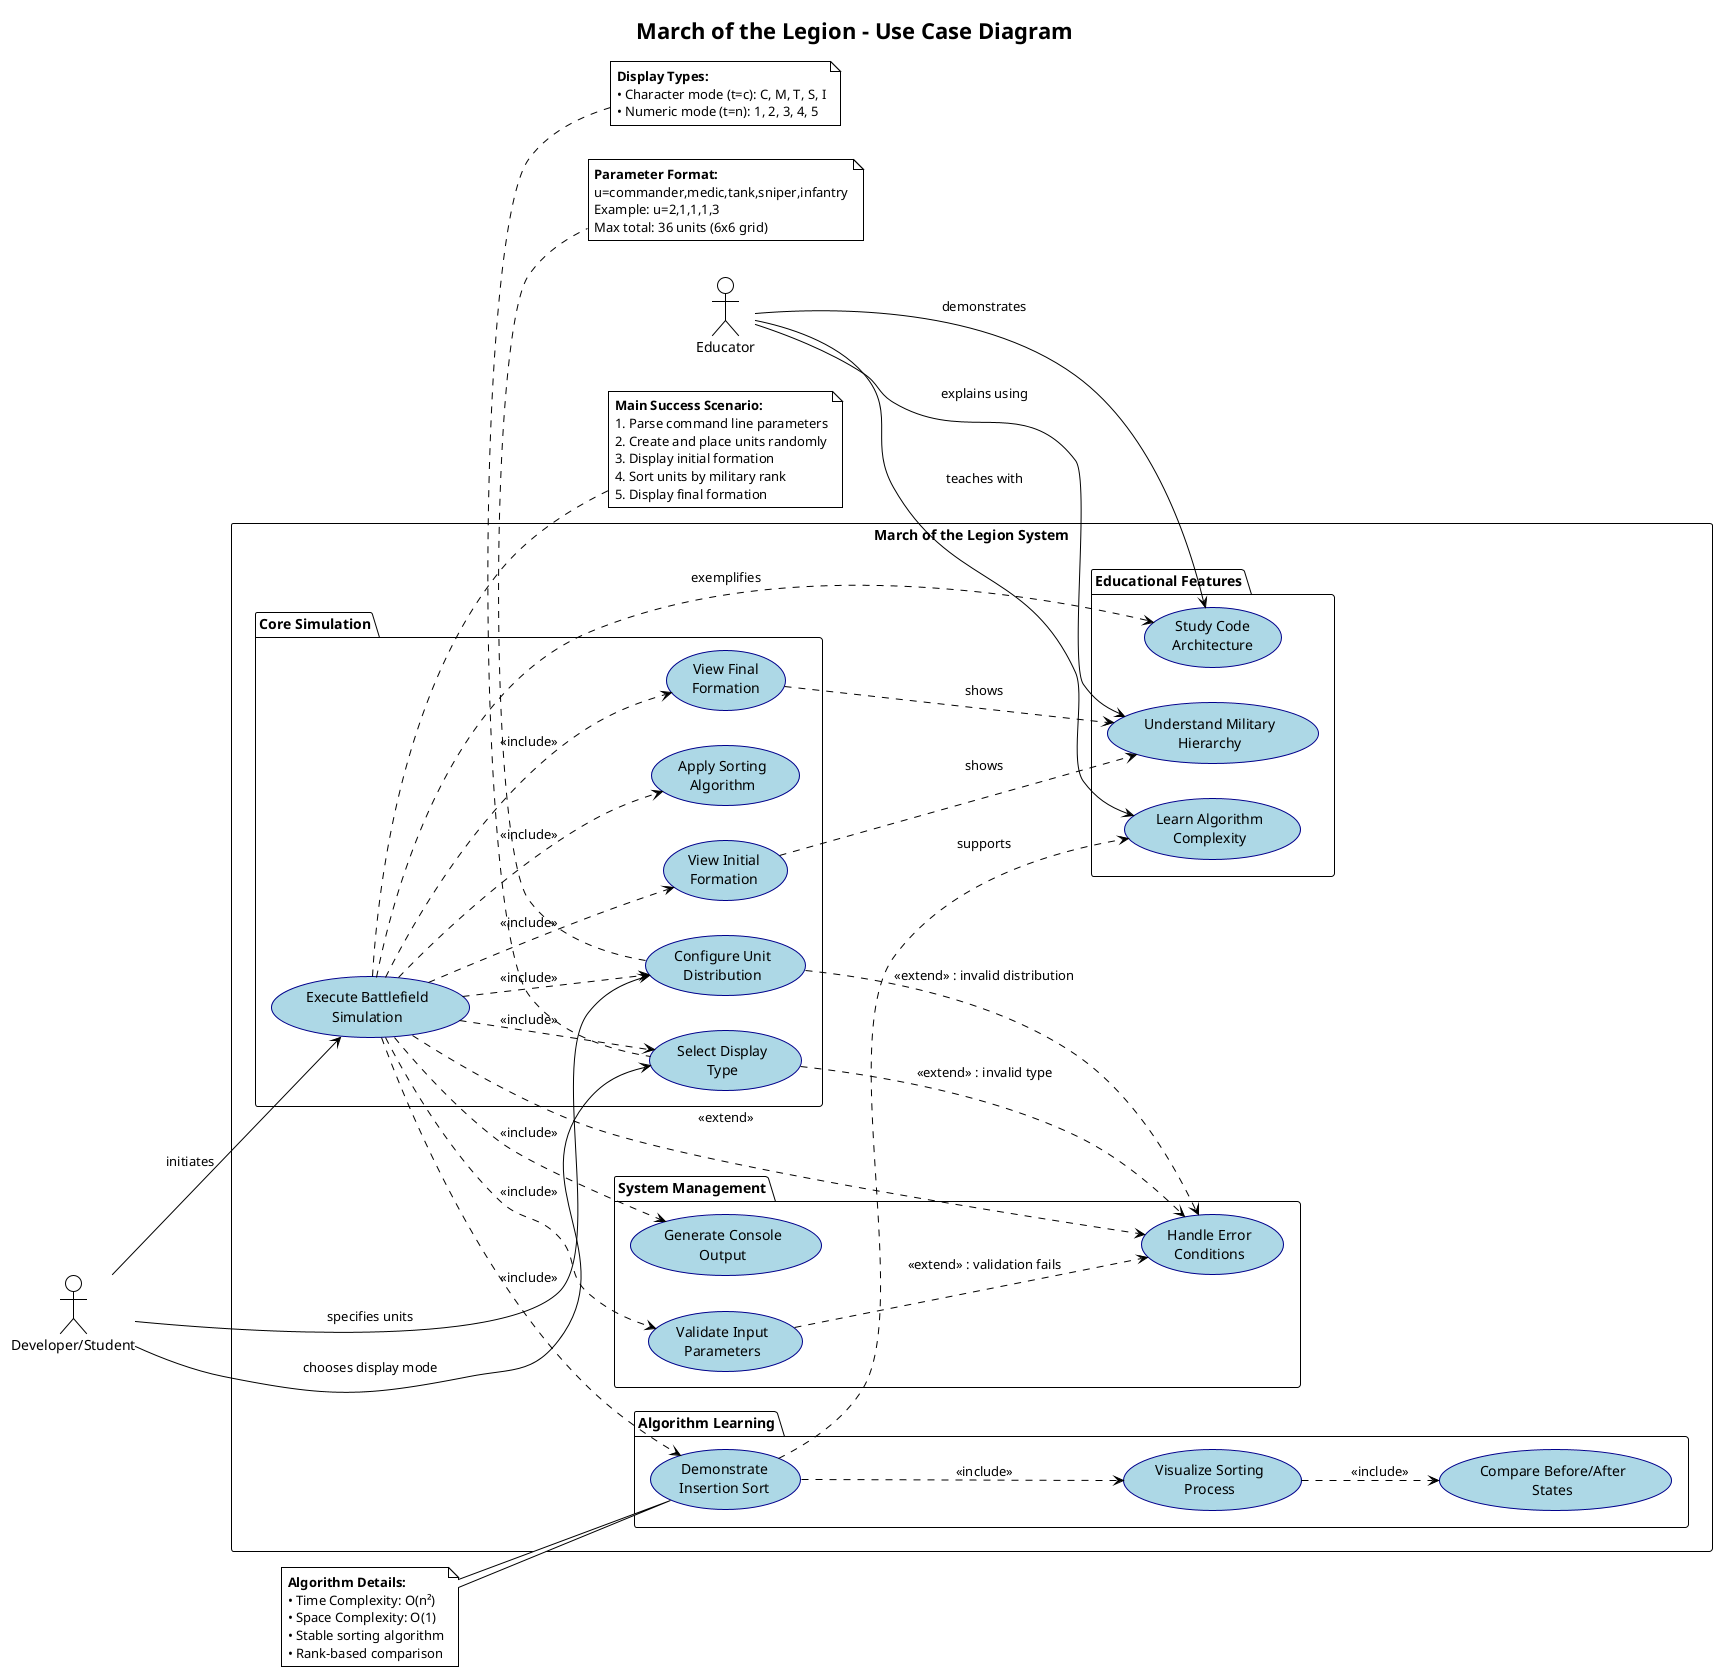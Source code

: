 @startuml use-case-diagram
!theme plain
left to right direction
skinparam usecase {
    BackgroundColor lightblue
    BorderColor darkblue
}

title March of the Legion - Use Case Diagram

actor "Developer/Student" as User
actor "Educator" as Teacher

rectangle "March of the Legion System" {

    package "Core Simulation" {
        usecase "Execute Battlefield\nSimulation" as UC1
        usecase "Configure Unit\nDistribution" as UC2
        usecase "Select Display\nType" as UC3
        usecase "View Initial\nFormation" as UC4
        usecase "Apply Sorting\nAlgorithm" as UC5
        usecase "View Final\nFormation" as UC6
    }

    package "Algorithm Learning" {
        usecase "Demonstrate\nInsertion Sort" as UC7
        usecase "Visualize Sorting\nProcess" as UC8
        usecase "Compare Before/After\nStates" as UC9
    }

    package "System Management" {
        usecase "Validate Input\nParameters" as UC10
        usecase "Handle Error\nConditions" as UC11
        usecase "Generate Console\nOutput" as UC12
    }

    package "Educational Features" {
        usecase "Learn Algorithm\nComplexity" as UC13
        usecase "Understand Military\nHierarchy" as UC14
        usecase "Study Code\nArchitecture" as UC15
    }
}

' Primary relationships
User --> UC1 : initiates
User --> UC2 : specifies units
User --> UC3 : chooses display mode

' Core simulation flow
UC1 ..> UC2 : <<include>>
UC1 ..> UC3 : <<include>>
UC1 ..> UC4 : <<include>>
UC1 ..> UC5 : <<include>>
UC1 ..> UC6 : <<include>>

' Algorithm demonstration
UC1 ..> UC7 : <<include>>
UC7 ..> UC8 : <<include>>
UC8 ..> UC9 : <<include>>

' System management
UC1 ..> UC10 : <<include>>
UC1 ..> UC11 : <<extend>>
UC1 ..> UC12 : <<include>>

' Educational aspects
Teacher --> UC13 : teaches with
Teacher --> UC14 : explains using
Teacher --> UC15 : demonstrates

UC7 ..> UC13 : supports
UC4 ..> UC14 : shows
UC6 ..> UC14 : shows
UC1 ..> UC15 : exemplifies

' Alternative flows
UC2 ..> UC11 : <<extend>> : invalid distribution
UC3 ..> UC11 : <<extend>> : invalid type
UC10 ..> UC11 : <<extend>> : validation fails

note right of UC1
    **Main Success Scenario:**
    1. Parse command line parameters
    2. Create and place units randomly
    3. Display initial formation
    4. Sort units by military rank
    5. Display final formation
end note

note left of UC7
    **Algorithm Details:**
    • Time Complexity: O(n²)
    • Space Complexity: O(1)
    • Stable sorting algorithm
    • Rank-based comparison
end note

note bottom of UC2
    **Parameter Format:**
    u=commander,medic,tank,sniper,infantry
    Example: u=2,1,1,1,3
    Max total: 36 units (6x6 grid)
end note

note top of UC3
    **Display Types:**
    • Character mode (t=c): C, M, T, S, I
    • Numeric mode (t=n): 1, 2, 3, 4, 5
end note

@enduml